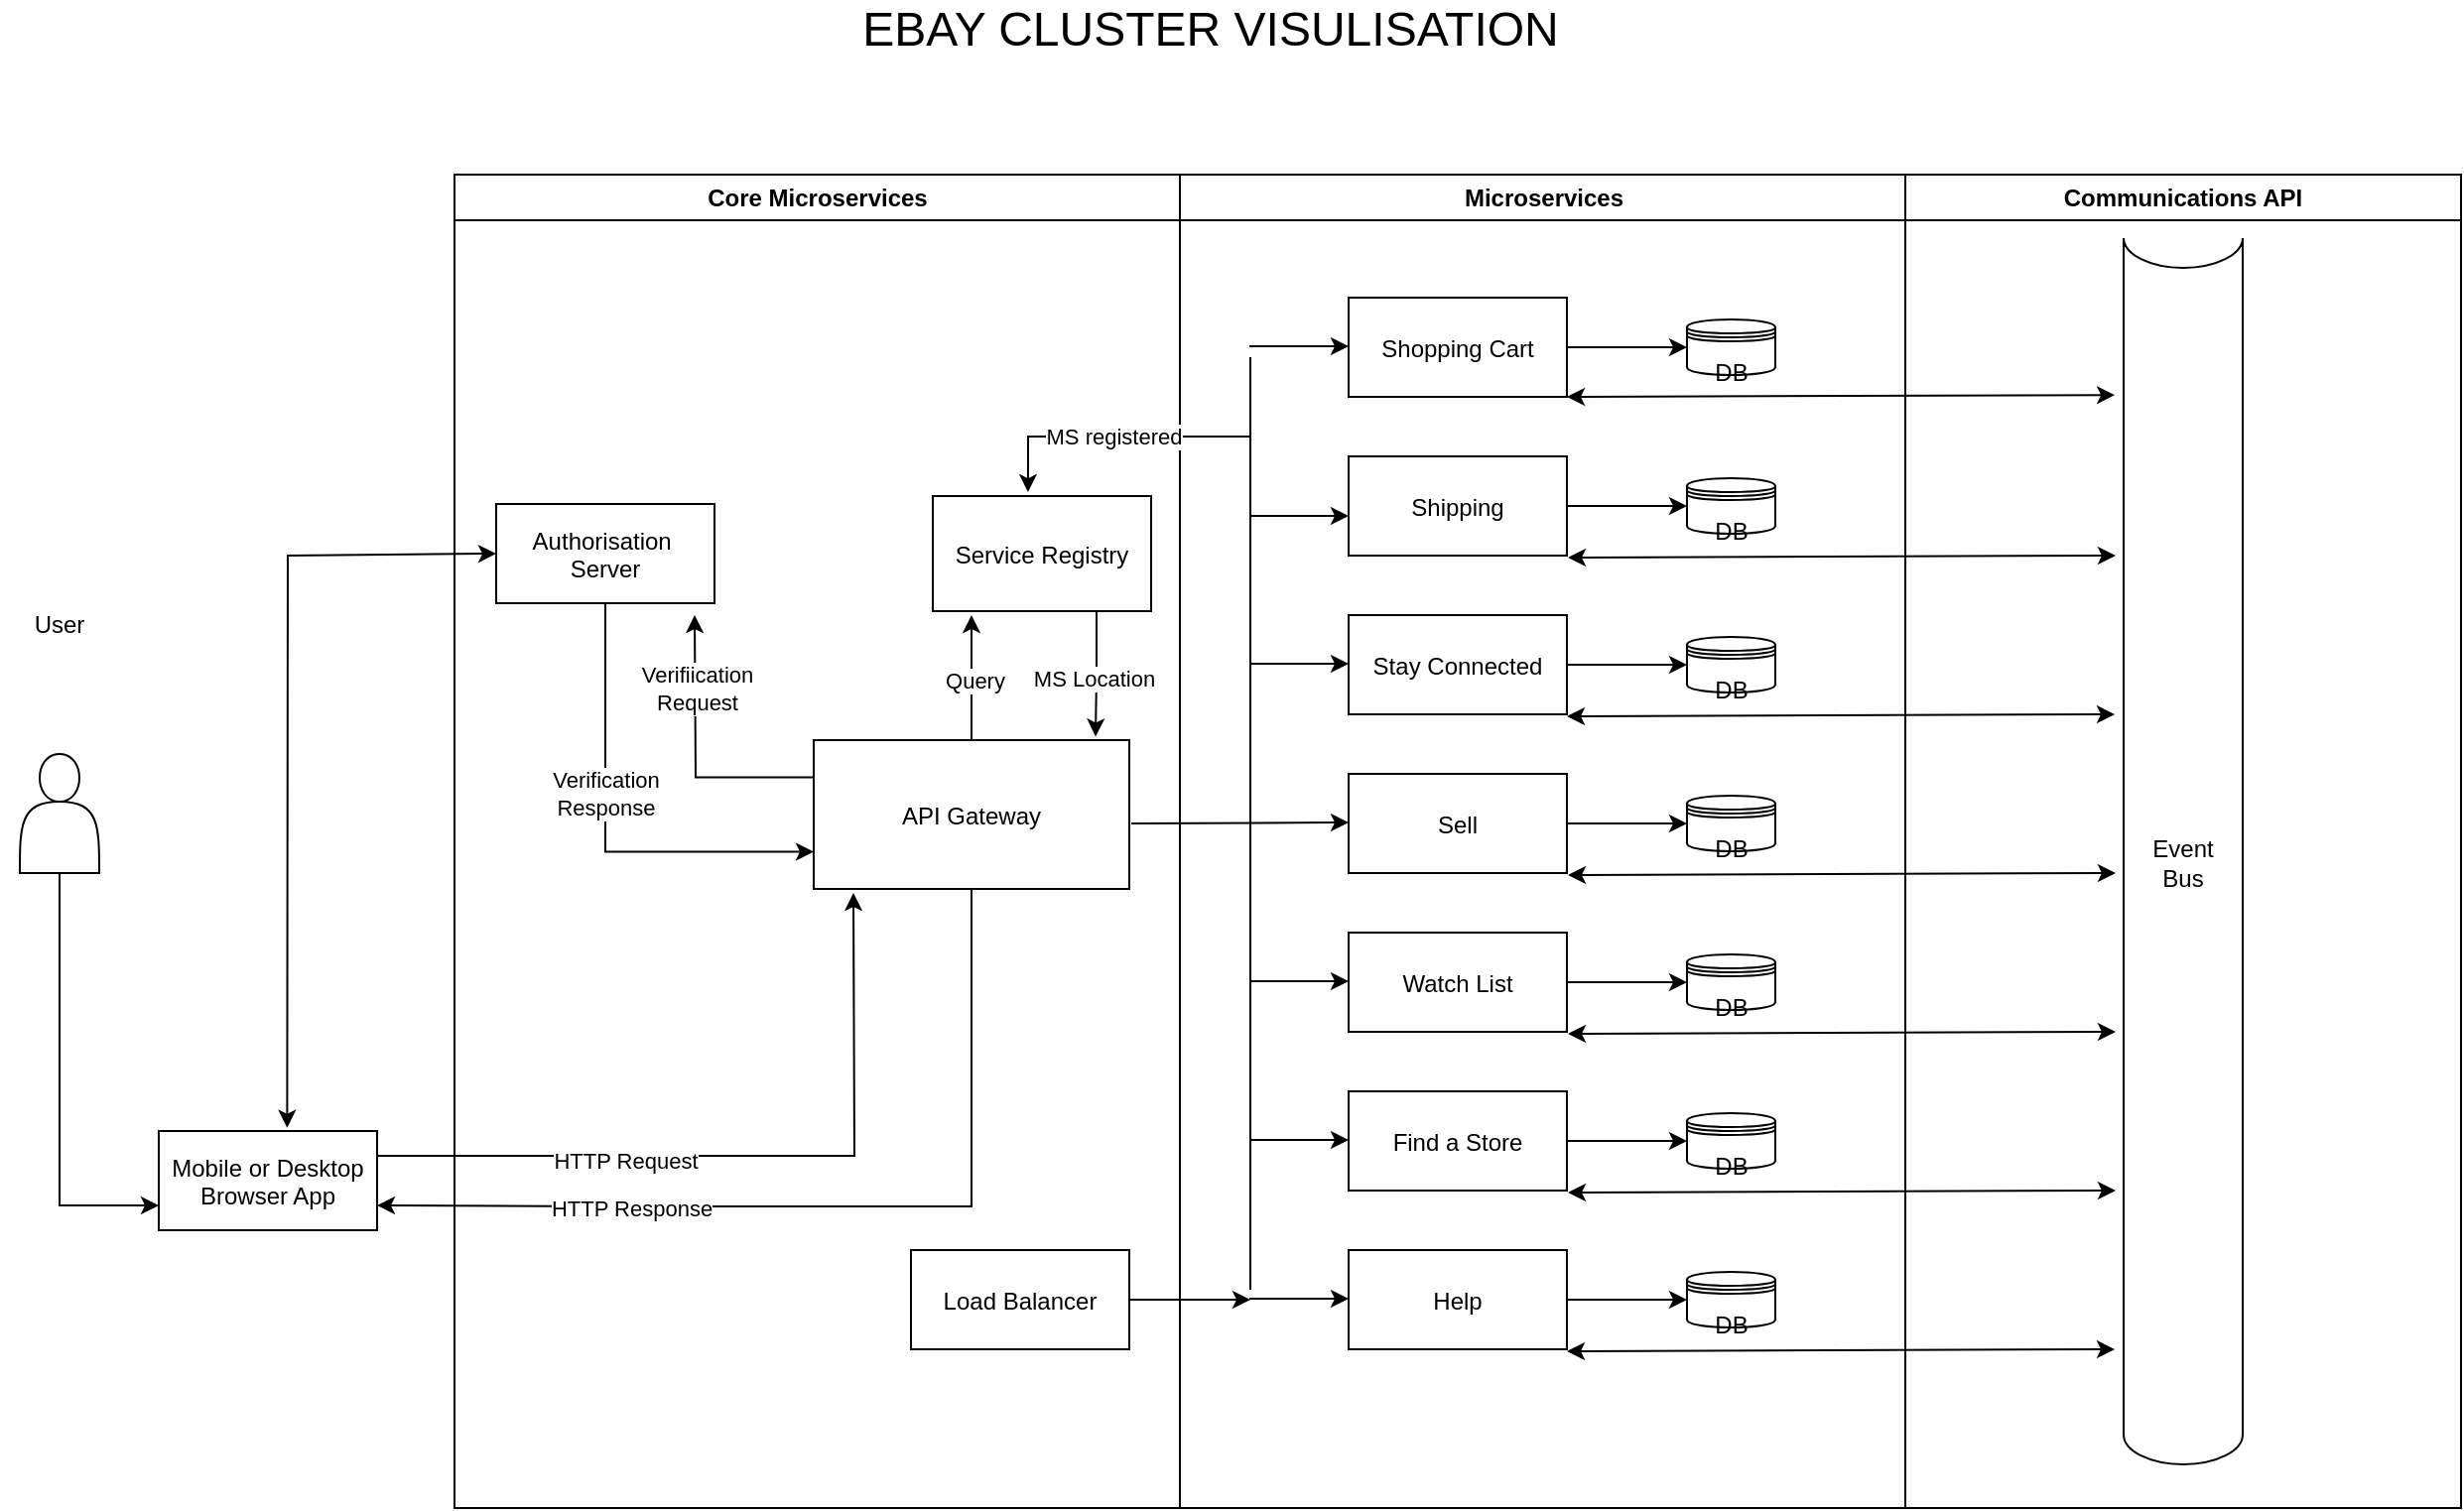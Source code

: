 <mxfile version="22.1.3" type="github">
  <diagram name="Page-1" id="e7e014a7-5840-1c2e-5031-d8a46d1fe8dd">
    <mxGraphModel dx="1887" dy="897" grid="1" gridSize="10" guides="1" tooltips="1" connect="1" arrows="1" fold="1" page="1" pageScale="1" pageWidth="1169" pageHeight="826" background="none" math="0" shadow="0">
      <root>
        <mxCell id="0" />
        <mxCell id="1" parent="0" />
        <mxCell id="3" value="Communications API" style="swimlane;whiteSpace=wrap" parent="1" vertex="1">
          <mxGeometry x="1090" y="128" width="280" height="672" as="geometry" />
        </mxCell>
        <mxCell id="TOUtvnt5nsSUx-bd1a3a-50" value="Event &lt;br&gt;Bus" style="shape=cylinder3;whiteSpace=wrap;html=1;boundedLbl=1;backgroundOutline=1;size=15;lid=0;" parent="3" vertex="1">
          <mxGeometry x="110" y="32" width="60" height="618" as="geometry" />
        </mxCell>
        <mxCell id="TOUtvnt5nsSUx-bd1a3a-99" value="" style="endArrow=classic;startArrow=classic;html=1;rounded=0;entryX=-0.074;entryY=0.128;entryDx=0;entryDy=0;entryPerimeter=0;exitX=1;exitY=1;exitDx=0;exitDy=0;" parent="3" edge="1">
          <mxGeometry width="50" height="50" relative="1" as="geometry">
            <mxPoint x="-170.5" y="593" as="sourcePoint" />
            <mxPoint x="105.5" y="592" as="targetPoint" />
          </mxGeometry>
        </mxCell>
        <mxCell id="TOUtvnt5nsSUx-bd1a3a-98" value="" style="endArrow=classic;startArrow=classic;html=1;rounded=0;entryX=-0.074;entryY=0.128;entryDx=0;entryDy=0;entryPerimeter=0;exitX=1;exitY=1;exitDx=0;exitDy=0;" parent="3" edge="1">
          <mxGeometry width="50" height="50" relative="1" as="geometry">
            <mxPoint x="-170" y="513" as="sourcePoint" />
            <mxPoint x="106" y="512" as="targetPoint" />
          </mxGeometry>
        </mxCell>
        <mxCell id="TOUtvnt5nsSUx-bd1a3a-97" value="" style="endArrow=classic;startArrow=classic;html=1;rounded=0;entryX=-0.074;entryY=0.128;entryDx=0;entryDy=0;entryPerimeter=0;exitX=1;exitY=1;exitDx=0;exitDy=0;" parent="3" edge="1">
          <mxGeometry width="50" height="50" relative="1" as="geometry">
            <mxPoint x="-170" y="433" as="sourcePoint" />
            <mxPoint x="106" y="432" as="targetPoint" />
          </mxGeometry>
        </mxCell>
        <mxCell id="TOUtvnt5nsSUx-bd1a3a-96" value="" style="endArrow=classic;startArrow=classic;html=1;rounded=0;entryX=-0.074;entryY=0.128;entryDx=0;entryDy=0;entryPerimeter=0;exitX=1;exitY=1;exitDx=0;exitDy=0;" parent="3" edge="1">
          <mxGeometry width="50" height="50" relative="1" as="geometry">
            <mxPoint x="-170" y="353" as="sourcePoint" />
            <mxPoint x="106" y="352" as="targetPoint" />
          </mxGeometry>
        </mxCell>
        <mxCell id="TOUtvnt5nsSUx-bd1a3a-94" value="" style="endArrow=classic;startArrow=classic;html=1;rounded=0;entryX=-0.074;entryY=0.128;entryDx=0;entryDy=0;entryPerimeter=0;exitX=1;exitY=1;exitDx=0;exitDy=0;" parent="3" edge="1">
          <mxGeometry width="50" height="50" relative="1" as="geometry">
            <mxPoint x="-170" y="193" as="sourcePoint" />
            <mxPoint x="106" y="192" as="targetPoint" />
          </mxGeometry>
        </mxCell>
        <mxCell id="4" value="Microservices" style="swimlane;whiteSpace=wrap" parent="1" vertex="1">
          <mxGeometry x="724.5" y="128" width="365.5" height="672" as="geometry" />
        </mxCell>
        <mxCell id="TOUtvnt5nsSUx-bd1a3a-86" style="edgeStyle=orthogonalEdgeStyle;rounded=0;orthogonalLoop=1;jettySize=auto;html=1;entryX=0;entryY=0.5;entryDx=0;entryDy=0;" parent="4" source="33" target="TOUtvnt5nsSUx-bd1a3a-58" edge="1">
          <mxGeometry relative="1" as="geometry" />
        </mxCell>
        <mxCell id="33" value="Watch List" style="" parent="4" vertex="1">
          <mxGeometry x="85" y="382" width="110" height="50" as="geometry" />
        </mxCell>
        <mxCell id="TOUtvnt5nsSUx-bd1a3a-85" style="edgeStyle=orthogonalEdgeStyle;rounded=0;orthogonalLoop=1;jettySize=auto;html=1;entryX=0;entryY=0.5;entryDx=0;entryDy=0;" parent="4" source="TOUtvnt5nsSUx-bd1a3a-46" target="TOUtvnt5nsSUx-bd1a3a-59" edge="1">
          <mxGeometry relative="1" as="geometry" />
        </mxCell>
        <mxCell id="TOUtvnt5nsSUx-bd1a3a-46" value="Sell" style="" parent="4" vertex="1">
          <mxGeometry x="85" y="302" width="110" height="50" as="geometry" />
        </mxCell>
        <mxCell id="TOUtvnt5nsSUx-bd1a3a-84" style="edgeStyle=orthogonalEdgeStyle;rounded=0;orthogonalLoop=1;jettySize=auto;html=1;entryX=0;entryY=0.5;entryDx=0;entryDy=0;" parent="4" source="TOUtvnt5nsSUx-bd1a3a-45" target="TOUtvnt5nsSUx-bd1a3a-60" edge="1">
          <mxGeometry relative="1" as="geometry" />
        </mxCell>
        <mxCell id="TOUtvnt5nsSUx-bd1a3a-45" value="Stay Connected" style="" parent="4" vertex="1">
          <mxGeometry x="85" y="222" width="110" height="50" as="geometry" />
        </mxCell>
        <mxCell id="TOUtvnt5nsSUx-bd1a3a-83" style="edgeStyle=orthogonalEdgeStyle;rounded=0;orthogonalLoop=1;jettySize=auto;html=1;entryX=0;entryY=0.5;entryDx=0;entryDy=0;" parent="4" source="TOUtvnt5nsSUx-bd1a3a-44" target="TOUtvnt5nsSUx-bd1a3a-61" edge="1">
          <mxGeometry relative="1" as="geometry" />
        </mxCell>
        <mxCell id="TOUtvnt5nsSUx-bd1a3a-44" value="Shipping" style="" parent="4" vertex="1">
          <mxGeometry x="85" y="142" width="110" height="50" as="geometry" />
        </mxCell>
        <mxCell id="TOUtvnt5nsSUx-bd1a3a-68" style="edgeStyle=orthogonalEdgeStyle;rounded=0;orthogonalLoop=1;jettySize=auto;html=1;entryX=0;entryY=0.5;entryDx=0;entryDy=0;" parent="4" source="TOUtvnt5nsSUx-bd1a3a-43" target="TOUtvnt5nsSUx-bd1a3a-52" edge="1">
          <mxGeometry relative="1" as="geometry" />
        </mxCell>
        <mxCell id="TOUtvnt5nsSUx-bd1a3a-43" value="Shopping Cart" style="" parent="4" vertex="1">
          <mxGeometry x="85" y="62" width="110" height="50" as="geometry" />
        </mxCell>
        <mxCell id="TOUtvnt5nsSUx-bd1a3a-87" style="edgeStyle=orthogonalEdgeStyle;rounded=0;orthogonalLoop=1;jettySize=auto;html=1;entryX=0;entryY=0.5;entryDx=0;entryDy=0;" parent="4" source="TOUtvnt5nsSUx-bd1a3a-42" target="TOUtvnt5nsSUx-bd1a3a-57" edge="1">
          <mxGeometry relative="1" as="geometry" />
        </mxCell>
        <mxCell id="TOUtvnt5nsSUx-bd1a3a-42" value="Find a Store" style="" parent="4" vertex="1">
          <mxGeometry x="85" y="462" width="110" height="50" as="geometry" />
        </mxCell>
        <mxCell id="TOUtvnt5nsSUx-bd1a3a-88" style="edgeStyle=orthogonalEdgeStyle;rounded=0;orthogonalLoop=1;jettySize=auto;html=1;entryX=0;entryY=0.5;entryDx=0;entryDy=0;" parent="4" source="TOUtvnt5nsSUx-bd1a3a-48" target="TOUtvnt5nsSUx-bd1a3a-56" edge="1">
          <mxGeometry relative="1" as="geometry" />
        </mxCell>
        <mxCell id="TOUtvnt5nsSUx-bd1a3a-48" value="Help" style="" parent="4" vertex="1">
          <mxGeometry x="85" y="542" width="110" height="50" as="geometry" />
        </mxCell>
        <mxCell id="TOUtvnt5nsSUx-bd1a3a-52" value="&lt;br&gt;DB" style="shape=datastore;whiteSpace=wrap;html=1;" parent="4" vertex="1">
          <mxGeometry x="255.5" y="73" width="44.5" height="28" as="geometry" />
        </mxCell>
        <mxCell id="TOUtvnt5nsSUx-bd1a3a-61" value="&lt;br&gt;DB" style="shape=datastore;whiteSpace=wrap;html=1;" parent="4" vertex="1">
          <mxGeometry x="255.5" y="153" width="44.5" height="28" as="geometry" />
        </mxCell>
        <mxCell id="TOUtvnt5nsSUx-bd1a3a-60" value="&lt;br&gt;DB" style="shape=datastore;whiteSpace=wrap;html=1;" parent="4" vertex="1">
          <mxGeometry x="255.5" y="233" width="44.5" height="28" as="geometry" />
        </mxCell>
        <mxCell id="TOUtvnt5nsSUx-bd1a3a-59" value="&lt;br&gt;DB" style="shape=datastore;whiteSpace=wrap;html=1;" parent="4" vertex="1">
          <mxGeometry x="255.5" y="313" width="44.5" height="28" as="geometry" />
        </mxCell>
        <mxCell id="TOUtvnt5nsSUx-bd1a3a-58" value="&lt;br&gt;DB" style="shape=datastore;whiteSpace=wrap;html=1;" parent="4" vertex="1">
          <mxGeometry x="255.5" y="393" width="44.5" height="28" as="geometry" />
        </mxCell>
        <mxCell id="TOUtvnt5nsSUx-bd1a3a-57" value="&lt;br&gt;DB" style="shape=datastore;whiteSpace=wrap;html=1;" parent="4" vertex="1">
          <mxGeometry x="255.5" y="473" width="44.5" height="28" as="geometry" />
        </mxCell>
        <mxCell id="TOUtvnt5nsSUx-bd1a3a-56" value="&lt;br&gt;DB" style="shape=datastore;whiteSpace=wrap;html=1;" parent="4" vertex="1">
          <mxGeometry x="255.5" y="553" width="44.5" height="28" as="geometry" />
        </mxCell>
        <mxCell id="TOUtvnt5nsSUx-bd1a3a-95" value="" style="endArrow=classic;startArrow=classic;html=1;rounded=0;entryX=-0.074;entryY=0.128;entryDx=0;entryDy=0;entryPerimeter=0;exitX=1;exitY=1;exitDx=0;exitDy=0;" parent="4" edge="1">
          <mxGeometry width="50" height="50" relative="1" as="geometry">
            <mxPoint x="195" y="273" as="sourcePoint" />
            <mxPoint x="471" y="272" as="targetPoint" />
          </mxGeometry>
        </mxCell>
        <mxCell id="TOUtvnt5nsSUx-bd1a3a-151" value="" style="endArrow=classic;html=1;rounded=0;" parent="4" edge="1">
          <mxGeometry width="50" height="50" relative="1" as="geometry">
            <mxPoint x="35" y="246.5" as="sourcePoint" />
            <mxPoint x="85" y="246.5" as="targetPoint" />
          </mxGeometry>
        </mxCell>
        <mxCell id="TOUtvnt5nsSUx-bd1a3a-154" value="" style="endArrow=classic;html=1;rounded=0;" parent="4" edge="1">
          <mxGeometry width="50" height="50" relative="1" as="geometry">
            <mxPoint x="35" y="566.5" as="sourcePoint" />
            <mxPoint x="85" y="566.5" as="targetPoint" />
          </mxGeometry>
        </mxCell>
        <mxCell id="TOUtvnt5nsSUx-bd1a3a-155" value="" style="endArrow=classic;html=1;rounded=0;" parent="4" edge="1">
          <mxGeometry width="50" height="50" relative="1" as="geometry">
            <mxPoint x="35" y="486.5" as="sourcePoint" />
            <mxPoint x="85" y="486.5" as="targetPoint" />
          </mxGeometry>
        </mxCell>
        <mxCell id="TOUtvnt5nsSUx-bd1a3a-152" value="" style="endArrow=classic;html=1;rounded=0;" parent="4" edge="1">
          <mxGeometry width="50" height="50" relative="1" as="geometry">
            <mxPoint x="35" y="172" as="sourcePoint" />
            <mxPoint x="85" y="172" as="targetPoint" />
          </mxGeometry>
        </mxCell>
        <mxCell id="TOUtvnt5nsSUx-bd1a3a-153" value="" style="endArrow=classic;html=1;rounded=0;" parent="4" edge="1">
          <mxGeometry width="50" height="50" relative="1" as="geometry">
            <mxPoint x="35" y="86.5" as="sourcePoint" />
            <mxPoint x="85" y="86.5" as="targetPoint" />
          </mxGeometry>
        </mxCell>
        <mxCell id="TOUtvnt5nsSUx-bd1a3a-158" value="" style="endArrow=classic;html=1;rounded=0;" parent="4" edge="1">
          <mxGeometry width="50" height="50" relative="1" as="geometry">
            <mxPoint x="35" y="406.5" as="sourcePoint" />
            <mxPoint x="85" y="406.5" as="targetPoint" />
          </mxGeometry>
        </mxCell>
        <mxCell id="TOUtvnt5nsSUx-bd1a3a-159" value="" style="endArrow=classic;html=1;rounded=0;" parent="4" edge="1">
          <mxGeometry width="50" height="50" relative="1" as="geometry">
            <mxPoint x="-24.5" y="327" as="sourcePoint" />
            <mxPoint x="85" y="326.5" as="targetPoint" />
          </mxGeometry>
        </mxCell>
        <mxCell id="TOUtvnt5nsSUx-bd1a3a-41" value="&lt;font style=&quot;font-size: 24px;&quot;&gt;EBAY CLUSTER VISULISATION&lt;/font&gt;" style="text;html=1;strokeColor=none;fillColor=none;align=center;verticalAlign=middle;whiteSpace=wrap;rounded=0;" parent="1" vertex="1">
          <mxGeometry x="500" y="40" width="480" height="30" as="geometry" />
        </mxCell>
        <mxCell id="TOUtvnt5nsSUx-bd1a3a-189" style="edgeStyle=orthogonalEdgeStyle;rounded=0;orthogonalLoop=1;jettySize=auto;html=1;entryX=0;entryY=0.75;entryDx=0;entryDy=0;" parent="1" source="TOUtvnt5nsSUx-bd1a3a-90" target="TOUtvnt5nsSUx-bd1a3a-129" edge="1">
          <mxGeometry relative="1" as="geometry">
            <Array as="points">
              <mxPoint x="160" y="648" />
            </Array>
          </mxGeometry>
        </mxCell>
        <mxCell id="TOUtvnt5nsSUx-bd1a3a-90" value="" style="shape=actor;whiteSpace=wrap;html=1;" parent="1" vertex="1">
          <mxGeometry x="140" y="420" width="40" height="60" as="geometry" />
        </mxCell>
        <mxCell id="TOUtvnt5nsSUx-bd1a3a-91" value="User" style="text;html=1;strokeColor=none;fillColor=none;align=center;verticalAlign=middle;whiteSpace=wrap;rounded=0;" parent="1" vertex="1">
          <mxGeometry x="130" y="340" width="60" height="30" as="geometry" />
        </mxCell>
        <mxCell id="TOUtvnt5nsSUx-bd1a3a-93" value="" style="endArrow=classic;startArrow=classic;html=1;rounded=0;entryX=-0.074;entryY=0.128;entryDx=0;entryDy=0;entryPerimeter=0;exitX=1;exitY=1;exitDx=0;exitDy=0;" parent="1" source="TOUtvnt5nsSUx-bd1a3a-43" target="TOUtvnt5nsSUx-bd1a3a-50" edge="1">
          <mxGeometry width="50" height="50" relative="1" as="geometry">
            <mxPoint x="1070" y="290" as="sourcePoint" />
            <mxPoint x="1120" y="240" as="targetPoint" />
          </mxGeometry>
        </mxCell>
        <mxCell id="TOUtvnt5nsSUx-bd1a3a-106" value="Core Microservices" style="swimlane;whiteSpace=wrap" parent="1" vertex="1">
          <mxGeometry x="359" y="128" width="365.5" height="672" as="geometry" />
        </mxCell>
        <mxCell id="TOUtvnt5nsSUx-bd1a3a-192" style="edgeStyle=orthogonalEdgeStyle;rounded=0;orthogonalLoop=1;jettySize=auto;html=1;entryX=0;entryY=0.75;entryDx=0;entryDy=0;" parent="TOUtvnt5nsSUx-bd1a3a-106" source="TOUtvnt5nsSUx-bd1a3a-64" target="TOUtvnt5nsSUx-bd1a3a-63" edge="1">
          <mxGeometry relative="1" as="geometry">
            <Array as="points">
              <mxPoint x="76" y="341" />
            </Array>
          </mxGeometry>
        </mxCell>
        <mxCell id="TOUtvnt5nsSUx-bd1a3a-197" value="Verification&lt;br&gt;Response" style="edgeLabel;html=1;align=center;verticalAlign=middle;resizable=0;points=[];" parent="TOUtvnt5nsSUx-bd1a3a-192" vertex="1" connectable="0">
          <mxGeometry x="-0.172" relative="1" as="geometry">
            <mxPoint as="offset" />
          </mxGeometry>
        </mxCell>
        <mxCell id="TOUtvnt5nsSUx-bd1a3a-64" value="Authorisation &#xa;Server" style="" parent="TOUtvnt5nsSUx-bd1a3a-106" vertex="1">
          <mxGeometry x="21" y="166" width="110" height="50" as="geometry" />
        </mxCell>
        <mxCell id="TOUtvnt5nsSUx-bd1a3a-164" style="edgeStyle=orthogonalEdgeStyle;rounded=0;orthogonalLoop=1;jettySize=auto;html=1;" parent="TOUtvnt5nsSUx-bd1a3a-106" source="TOUtvnt5nsSUx-bd1a3a-63" edge="1">
          <mxGeometry relative="1" as="geometry">
            <mxPoint x="260.5" y="222" as="targetPoint" />
          </mxGeometry>
        </mxCell>
        <mxCell id="TOUtvnt5nsSUx-bd1a3a-175" value="Query" style="edgeLabel;html=1;align=center;verticalAlign=middle;resizable=0;points=[];" parent="TOUtvnt5nsSUx-bd1a3a-164" vertex="1" connectable="0">
          <mxGeometry x="-0.028" y="-1" relative="1" as="geometry">
            <mxPoint x="1" as="offset" />
          </mxGeometry>
        </mxCell>
        <mxCell id="TOUtvnt5nsSUx-bd1a3a-191" style="edgeStyle=orthogonalEdgeStyle;rounded=0;orthogonalLoop=1;jettySize=auto;html=1;exitX=0;exitY=0.25;exitDx=0;exitDy=0;" parent="TOUtvnt5nsSUx-bd1a3a-106" source="TOUtvnt5nsSUx-bd1a3a-63" edge="1">
          <mxGeometry relative="1" as="geometry">
            <mxPoint x="121" y="222" as="targetPoint" />
          </mxGeometry>
        </mxCell>
        <mxCell id="TOUtvnt5nsSUx-bd1a3a-196" value="Verifiication&lt;br&gt;Request" style="edgeLabel;html=1;align=center;verticalAlign=middle;resizable=0;points=[];" parent="TOUtvnt5nsSUx-bd1a3a-191" vertex="1" connectable="0">
          <mxGeometry x="0.488" y="-1" relative="1" as="geometry">
            <mxPoint as="offset" />
          </mxGeometry>
        </mxCell>
        <mxCell id="TOUtvnt5nsSUx-bd1a3a-63" value="API Gateway" style="" parent="TOUtvnt5nsSUx-bd1a3a-106" vertex="1">
          <mxGeometry x="181" y="285" width="159" height="75" as="geometry" />
        </mxCell>
        <mxCell id="TOUtvnt5nsSUx-bd1a3a-65" value="Service Registry" style="" parent="TOUtvnt5nsSUx-bd1a3a-106" vertex="1">
          <mxGeometry x="241" y="162" width="110" height="58" as="geometry" />
        </mxCell>
        <mxCell id="TOUtvnt5nsSUx-bd1a3a-163" value="" style="endArrow=none;html=1;rounded=0;" parent="TOUtvnt5nsSUx-bd1a3a-106" edge="1">
          <mxGeometry width="50" height="50" relative="1" as="geometry">
            <mxPoint x="401" y="562" as="sourcePoint" />
            <mxPoint x="401" y="92" as="targetPoint" />
          </mxGeometry>
        </mxCell>
        <mxCell id="TOUtvnt5nsSUx-bd1a3a-166" value="" style="endArrow=classic;html=1;rounded=0;entryX=0.436;entryY=-0.034;entryDx=0;entryDy=0;entryPerimeter=0;" parent="TOUtvnt5nsSUx-bd1a3a-106" target="TOUtvnt5nsSUx-bd1a3a-65" edge="1">
          <mxGeometry width="50" height="50" relative="1" as="geometry">
            <mxPoint x="401" y="132" as="sourcePoint" />
            <mxPoint x="261" y="132" as="targetPoint" />
            <Array as="points">
              <mxPoint x="289" y="132" />
            </Array>
          </mxGeometry>
        </mxCell>
        <mxCell id="TOUtvnt5nsSUx-bd1a3a-177" value="MS registered" style="edgeLabel;html=1;align=center;verticalAlign=middle;resizable=0;points=[];" parent="TOUtvnt5nsSUx-bd1a3a-166" vertex="1" connectable="0">
          <mxGeometry x="-0.015" relative="1" as="geometry">
            <mxPoint as="offset" />
          </mxGeometry>
        </mxCell>
        <mxCell id="TOUtvnt5nsSUx-bd1a3a-174" style="edgeStyle=orthogonalEdgeStyle;rounded=0;orthogonalLoop=1;jettySize=auto;html=1;exitX=0.75;exitY=1;exitDx=0;exitDy=0;entryX=0.893;entryY=-0.024;entryDx=0;entryDy=0;entryPerimeter=0;" parent="TOUtvnt5nsSUx-bd1a3a-106" source="TOUtvnt5nsSUx-bd1a3a-65" target="TOUtvnt5nsSUx-bd1a3a-63" edge="1">
          <mxGeometry relative="1" as="geometry" />
        </mxCell>
        <mxCell id="TOUtvnt5nsSUx-bd1a3a-176" value="MS Location" style="edgeLabel;html=1;align=center;verticalAlign=middle;resizable=0;points=[];" parent="TOUtvnt5nsSUx-bd1a3a-174" vertex="1" connectable="0">
          <mxGeometry x="0.087" y="-1" relative="1" as="geometry">
            <mxPoint as="offset" />
          </mxGeometry>
        </mxCell>
        <mxCell id="TOUtvnt5nsSUx-bd1a3a-205" style="edgeStyle=orthogonalEdgeStyle;rounded=0;orthogonalLoop=1;jettySize=auto;html=1;" parent="TOUtvnt5nsSUx-bd1a3a-106" source="TOUtvnt5nsSUx-bd1a3a-203" edge="1">
          <mxGeometry relative="1" as="geometry">
            <mxPoint x="401" y="567" as="targetPoint" />
          </mxGeometry>
        </mxCell>
        <mxCell id="TOUtvnt5nsSUx-bd1a3a-203" value="Load Balancer" style="" parent="TOUtvnt5nsSUx-bd1a3a-106" vertex="1">
          <mxGeometry x="230" y="542" width="110" height="50" as="geometry" />
        </mxCell>
        <mxCell id="TOUtvnt5nsSUx-bd1a3a-194" style="edgeStyle=orthogonalEdgeStyle;rounded=0;orthogonalLoop=1;jettySize=auto;html=1;exitX=1;exitY=0.25;exitDx=0;exitDy=0;" parent="1" source="TOUtvnt5nsSUx-bd1a3a-129" edge="1">
          <mxGeometry relative="1" as="geometry">
            <mxPoint x="560" y="490" as="targetPoint" />
          </mxGeometry>
        </mxCell>
        <mxCell id="TOUtvnt5nsSUx-bd1a3a-201" value="HTTP Request" style="edgeLabel;html=1;align=center;verticalAlign=middle;resizable=0;points=[];" parent="TOUtvnt5nsSUx-bd1a3a-194" vertex="1" connectable="0">
          <mxGeometry x="-0.329" y="-2" relative="1" as="geometry">
            <mxPoint as="offset" />
          </mxGeometry>
        </mxCell>
        <mxCell id="TOUtvnt5nsSUx-bd1a3a-129" value="Mobile or Desktop&#xa;Browser App" style="" parent="1" vertex="1">
          <mxGeometry x="210" y="610" width="110" height="50" as="geometry" />
        </mxCell>
        <mxCell id="TOUtvnt5nsSUx-bd1a3a-195" style="edgeStyle=orthogonalEdgeStyle;rounded=0;orthogonalLoop=1;jettySize=auto;html=1;entryX=1;entryY=0.75;entryDx=0;entryDy=0;" parent="1" source="TOUtvnt5nsSUx-bd1a3a-63" target="TOUtvnt5nsSUx-bd1a3a-129" edge="1">
          <mxGeometry relative="1" as="geometry">
            <Array as="points">
              <mxPoint x="620" y="648" />
              <mxPoint x="430" y="648" />
            </Array>
          </mxGeometry>
        </mxCell>
        <mxCell id="TOUtvnt5nsSUx-bd1a3a-202" value="HTTP Response" style="edgeLabel;html=1;align=center;verticalAlign=middle;resizable=0;points=[];" parent="TOUtvnt5nsSUx-bd1a3a-195" vertex="1" connectable="0">
          <mxGeometry x="0.443" y="1" relative="1" as="geometry">
            <mxPoint as="offset" />
          </mxGeometry>
        </mxCell>
        <mxCell id="NJGGIAzf2s-58wsdzgWm-33" value="" style="endArrow=classic;startArrow=classic;html=1;rounded=0;exitX=0.588;exitY=-0.033;exitDx=0;exitDy=0;exitPerimeter=0;entryX=0;entryY=0.5;entryDx=0;entryDy=0;" edge="1" parent="1" source="TOUtvnt5nsSUx-bd1a3a-129" target="TOUtvnt5nsSUx-bd1a3a-64">
          <mxGeometry width="50" height="50" relative="1" as="geometry">
            <mxPoint x="270" y="500" as="sourcePoint" />
            <mxPoint x="280" y="310" as="targetPoint" />
            <Array as="points">
              <mxPoint x="275" y="320" />
            </Array>
          </mxGeometry>
        </mxCell>
      </root>
    </mxGraphModel>
  </diagram>
</mxfile>
